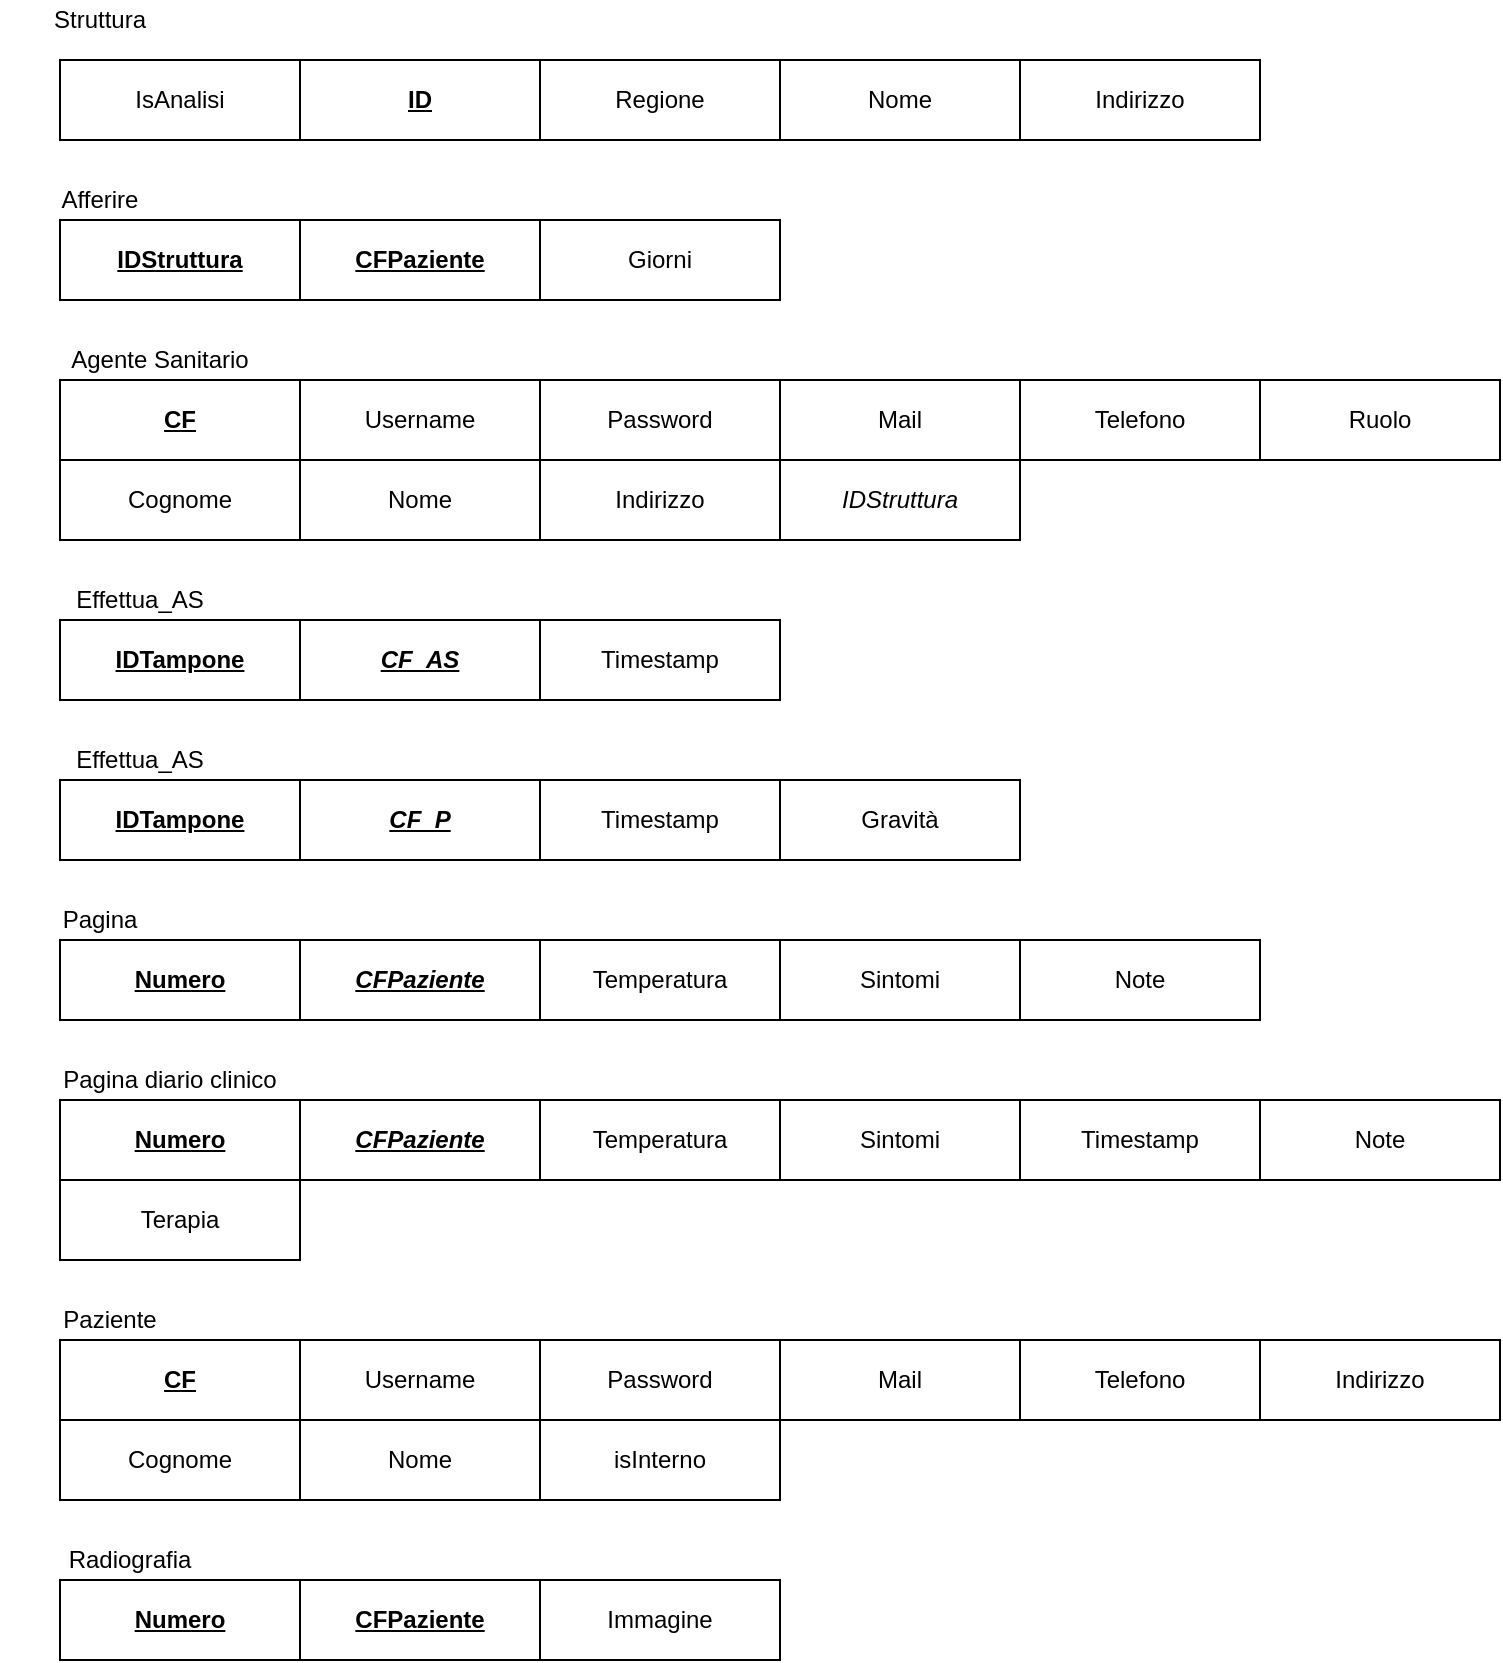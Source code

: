 <mxfile version="13.10.5" type="device"><diagram id="9l5Wf-ntUWQiSb1NTFej" name="Page-1"><mxGraphModel dx="1422" dy="1963" grid="1" gridSize="10" guides="1" tooltips="1" connect="1" arrows="1" fold="1" page="1" pageScale="1" pageWidth="827" pageHeight="1169" math="0" shadow="0"><root><mxCell id="0"/><mxCell id="1" parent="0"/><mxCell id="-tdi0TeKCk48PXQ5j8mr-1" value="Struttura" style="text;html=1;strokeColor=none;fillColor=none;align=center;verticalAlign=middle;whiteSpace=wrap;rounded=0;" vertex="1" parent="1"><mxGeometry x="40" y="-1150" width="40" height="20" as="geometry"/></mxCell><mxCell id="-tdi0TeKCk48PXQ5j8mr-2" value="IsAnalisi" style="rounded=0;whiteSpace=wrap;html=1;" vertex="1" parent="1"><mxGeometry x="40" y="-1120" width="120" height="40" as="geometry"/></mxCell><mxCell id="-tdi0TeKCk48PXQ5j8mr-4" value="&lt;u&gt;&lt;b&gt;ID&lt;/b&gt;&lt;/u&gt;" style="rounded=0;whiteSpace=wrap;html=1;" vertex="1" parent="1"><mxGeometry x="160" y="-1120" width="120" height="40" as="geometry"/></mxCell><mxCell id="-tdi0TeKCk48PXQ5j8mr-6" value="Regione" style="rounded=0;whiteSpace=wrap;html=1;" vertex="1" parent="1"><mxGeometry x="280" y="-1120" width="120" height="40" as="geometry"/></mxCell><mxCell id="-tdi0TeKCk48PXQ5j8mr-8" value="Nome" style="rounded=0;whiteSpace=wrap;html=1;" vertex="1" parent="1"><mxGeometry x="400" y="-1120" width="120" height="40" as="geometry"/></mxCell><mxCell id="-tdi0TeKCk48PXQ5j8mr-9" value="Indirizzo" style="rounded=0;whiteSpace=wrap;html=1;" vertex="1" parent="1"><mxGeometry x="520" y="-1120" width="120" height="40" as="geometry"/></mxCell><mxCell id="-tdi0TeKCk48PXQ5j8mr-10" value="Afferire" style="text;html=1;strokeColor=none;fillColor=none;align=center;verticalAlign=middle;whiteSpace=wrap;rounded=0;" vertex="1" parent="1"><mxGeometry x="40" y="-1060" width="40" height="20" as="geometry"/></mxCell><mxCell id="-tdi0TeKCk48PXQ5j8mr-11" value="&lt;b&gt;&lt;u&gt;IDStruttura&lt;/u&gt;&lt;/b&gt;" style="rounded=0;whiteSpace=wrap;html=1;" vertex="1" parent="1"><mxGeometry x="40" y="-1040" width="120" height="40" as="geometry"/></mxCell><mxCell id="-tdi0TeKCk48PXQ5j8mr-12" value="&lt;b&gt;&lt;u&gt;CFPaziente&lt;/u&gt;&lt;/b&gt;" style="rounded=0;whiteSpace=wrap;html=1;" vertex="1" parent="1"><mxGeometry x="160" y="-1040" width="120" height="40" as="geometry"/></mxCell><mxCell id="-tdi0TeKCk48PXQ5j8mr-13" value="Giorni" style="rounded=0;whiteSpace=wrap;html=1;" vertex="1" parent="1"><mxGeometry x="280" y="-1040" width="120" height="40" as="geometry"/></mxCell><mxCell id="-tdi0TeKCk48PXQ5j8mr-14" value="Agente Sanitario" style="text;html=1;strokeColor=none;fillColor=none;align=center;verticalAlign=middle;whiteSpace=wrap;rounded=0;" vertex="1" parent="1"><mxGeometry x="40" y="-980" width="100" height="20" as="geometry"/></mxCell><mxCell id="-tdi0TeKCk48PXQ5j8mr-15" value="&lt;b&gt;&lt;u&gt;CF&lt;/u&gt;&lt;/b&gt;" style="rounded=0;whiteSpace=wrap;html=1;" vertex="1" parent="1"><mxGeometry x="40" y="-960" width="120" height="40" as="geometry"/></mxCell><mxCell id="-tdi0TeKCk48PXQ5j8mr-16" value="Username" style="rounded=0;whiteSpace=wrap;html=1;" vertex="1" parent="1"><mxGeometry x="160" y="-960" width="120" height="40" as="geometry"/></mxCell><mxCell id="-tdi0TeKCk48PXQ5j8mr-17" value="Password" style="rounded=0;whiteSpace=wrap;html=1;" vertex="1" parent="1"><mxGeometry x="280" y="-960" width="120" height="40" as="geometry"/></mxCell><mxCell id="-tdi0TeKCk48PXQ5j8mr-18" value="Mail" style="rounded=0;whiteSpace=wrap;html=1;" vertex="1" parent="1"><mxGeometry x="400" y="-960" width="120" height="40" as="geometry"/></mxCell><mxCell id="-tdi0TeKCk48PXQ5j8mr-19" value="Telefono" style="rounded=0;whiteSpace=wrap;html=1;" vertex="1" parent="1"><mxGeometry x="520" y="-960" width="120" height="40" as="geometry"/></mxCell><mxCell id="-tdi0TeKCk48PXQ5j8mr-20" value="Ruolo" style="rounded=0;whiteSpace=wrap;html=1;" vertex="1" parent="1"><mxGeometry x="640" y="-960" width="120" height="40" as="geometry"/></mxCell><mxCell id="-tdi0TeKCk48PXQ5j8mr-21" value="Cognome" style="rounded=0;whiteSpace=wrap;html=1;" vertex="1" parent="1"><mxGeometry x="40" y="-920" width="120" height="40" as="geometry"/></mxCell><mxCell id="-tdi0TeKCk48PXQ5j8mr-22" value="Nome" style="rounded=0;whiteSpace=wrap;html=1;" vertex="1" parent="1"><mxGeometry x="160" y="-920" width="120" height="40" as="geometry"/></mxCell><mxCell id="-tdi0TeKCk48PXQ5j8mr-23" value="Indirizzo" style="rounded=0;whiteSpace=wrap;html=1;" vertex="1" parent="1"><mxGeometry x="280" y="-920" width="120" height="40" as="geometry"/></mxCell><mxCell id="-tdi0TeKCk48PXQ5j8mr-24" value="&lt;i&gt;IDStruttura&lt;/i&gt;" style="rounded=0;whiteSpace=wrap;html=1;" vertex="1" parent="1"><mxGeometry x="400" y="-920" width="120" height="40" as="geometry"/></mxCell><mxCell id="-tdi0TeKCk48PXQ5j8mr-25" value="Effettua_AS" style="text;html=1;strokeColor=none;fillColor=none;align=center;verticalAlign=middle;whiteSpace=wrap;rounded=0;" vertex="1" parent="1"><mxGeometry x="30" y="-860" width="100" height="20" as="geometry"/></mxCell><mxCell id="-tdi0TeKCk48PXQ5j8mr-26" value="&lt;b&gt;&lt;u&gt;IDTampone&lt;/u&gt;&lt;/b&gt;" style="rounded=0;whiteSpace=wrap;html=1;" vertex="1" parent="1"><mxGeometry x="40" y="-840" width="120" height="40" as="geometry"/></mxCell><mxCell id="-tdi0TeKCk48PXQ5j8mr-27" value="&lt;b&gt;&lt;i&gt;&lt;u&gt;CF_AS&lt;/u&gt;&lt;/i&gt;&lt;/b&gt;" style="rounded=0;whiteSpace=wrap;html=1;" vertex="1" parent="1"><mxGeometry x="160" y="-840" width="120" height="40" as="geometry"/></mxCell><mxCell id="-tdi0TeKCk48PXQ5j8mr-28" value="Timestamp" style="rounded=0;whiteSpace=wrap;html=1;" vertex="1" parent="1"><mxGeometry x="280" y="-840" width="120" height="40" as="geometry"/></mxCell><mxCell id="-tdi0TeKCk48PXQ5j8mr-31" value="Effettua_AS" style="text;html=1;strokeColor=none;fillColor=none;align=center;verticalAlign=middle;whiteSpace=wrap;rounded=0;" vertex="1" parent="1"><mxGeometry x="30" y="-780" width="100" height="20" as="geometry"/></mxCell><mxCell id="-tdi0TeKCk48PXQ5j8mr-32" value="&lt;b&gt;&lt;u&gt;IDTampone&lt;/u&gt;&lt;/b&gt;" style="rounded=0;whiteSpace=wrap;html=1;" vertex="1" parent="1"><mxGeometry x="40" y="-760" width="120" height="40" as="geometry"/></mxCell><mxCell id="-tdi0TeKCk48PXQ5j8mr-33" value="&lt;b&gt;&lt;i&gt;&lt;u&gt;CF_P&lt;/u&gt;&lt;/i&gt;&lt;/b&gt;" style="rounded=0;whiteSpace=wrap;html=1;" vertex="1" parent="1"><mxGeometry x="160" y="-760" width="120" height="40" as="geometry"/></mxCell><mxCell id="-tdi0TeKCk48PXQ5j8mr-34" value="Timestamp" style="rounded=0;whiteSpace=wrap;html=1;" vertex="1" parent="1"><mxGeometry x="280" y="-760" width="120" height="40" as="geometry"/></mxCell><mxCell id="-tdi0TeKCk48PXQ5j8mr-35" value="Gravità" style="rounded=0;whiteSpace=wrap;html=1;" vertex="1" parent="1"><mxGeometry x="400" y="-760" width="120" height="40" as="geometry"/></mxCell><mxCell id="-tdi0TeKCk48PXQ5j8mr-36" value="Pagina" style="text;html=1;strokeColor=none;fillColor=none;align=center;verticalAlign=middle;whiteSpace=wrap;rounded=0;" vertex="1" parent="1"><mxGeometry x="10" y="-700" width="100" height="20" as="geometry"/></mxCell><mxCell id="-tdi0TeKCk48PXQ5j8mr-37" value="&lt;b&gt;&lt;u&gt;Numero&lt;/u&gt;&lt;/b&gt;" style="rounded=0;whiteSpace=wrap;html=1;" vertex="1" parent="1"><mxGeometry x="40" y="-680" width="120" height="40" as="geometry"/></mxCell><mxCell id="-tdi0TeKCk48PXQ5j8mr-38" value="&lt;b&gt;&lt;i&gt;&lt;u&gt;CFPaziente&lt;/u&gt;&lt;/i&gt;&lt;/b&gt;" style="rounded=0;whiteSpace=wrap;html=1;" vertex="1" parent="1"><mxGeometry x="160" y="-680" width="120" height="40" as="geometry"/></mxCell><mxCell id="-tdi0TeKCk48PXQ5j8mr-39" value="Temperatura" style="rounded=0;whiteSpace=wrap;html=1;" vertex="1" parent="1"><mxGeometry x="280" y="-680" width="120" height="40" as="geometry"/></mxCell><mxCell id="-tdi0TeKCk48PXQ5j8mr-40" value="Sintomi" style="rounded=0;whiteSpace=wrap;html=1;" vertex="1" parent="1"><mxGeometry x="400" y="-680" width="120" height="40" as="geometry"/></mxCell><mxCell id="-tdi0TeKCk48PXQ5j8mr-41" value="Note" style="rounded=0;whiteSpace=wrap;html=1;" vertex="1" parent="1"><mxGeometry x="520" y="-680" width="120" height="40" as="geometry"/></mxCell><mxCell id="-tdi0TeKCk48PXQ5j8mr-44" value="&lt;b&gt;&lt;u&gt;Numero&lt;/u&gt;&lt;/b&gt;" style="rounded=0;whiteSpace=wrap;html=1;" vertex="1" parent="1"><mxGeometry x="40" y="-600" width="120" height="40" as="geometry"/></mxCell><mxCell id="-tdi0TeKCk48PXQ5j8mr-45" value="&lt;b&gt;&lt;i&gt;&lt;u&gt;CFPaziente&lt;/u&gt;&lt;/i&gt;&lt;/b&gt;" style="rounded=0;whiteSpace=wrap;html=1;" vertex="1" parent="1"><mxGeometry x="160" y="-600" width="120" height="40" as="geometry"/></mxCell><mxCell id="-tdi0TeKCk48PXQ5j8mr-46" value="Temperatura" style="rounded=0;whiteSpace=wrap;html=1;" vertex="1" parent="1"><mxGeometry x="280" y="-600" width="120" height="40" as="geometry"/></mxCell><mxCell id="-tdi0TeKCk48PXQ5j8mr-47" value="Sintomi" style="rounded=0;whiteSpace=wrap;html=1;" vertex="1" parent="1"><mxGeometry x="400" y="-600" width="120" height="40" as="geometry"/></mxCell><mxCell id="-tdi0TeKCk48PXQ5j8mr-48" value="Timestamp" style="rounded=0;whiteSpace=wrap;html=1;" vertex="1" parent="1"><mxGeometry x="520" y="-600" width="120" height="40" as="geometry"/></mxCell><mxCell id="-tdi0TeKCk48PXQ5j8mr-49" value="Pagina diario clinico" style="text;html=1;strokeColor=none;fillColor=none;align=center;verticalAlign=middle;whiteSpace=wrap;rounded=0;" vertex="1" parent="1"><mxGeometry x="30" y="-620" width="130" height="20" as="geometry"/></mxCell><mxCell id="-tdi0TeKCk48PXQ5j8mr-50" value="Note" style="rounded=0;whiteSpace=wrap;html=1;" vertex="1" parent="1"><mxGeometry x="640" y="-600" width="120" height="40" as="geometry"/></mxCell><mxCell id="-tdi0TeKCk48PXQ5j8mr-51" value="Terapia" style="rounded=0;whiteSpace=wrap;html=1;" vertex="1" parent="1"><mxGeometry x="40" y="-560" width="120" height="40" as="geometry"/></mxCell><mxCell id="-tdi0TeKCk48PXQ5j8mr-52" value="Paziente" style="text;html=1;strokeColor=none;fillColor=none;align=center;verticalAlign=middle;whiteSpace=wrap;rounded=0;" vertex="1" parent="1"><mxGeometry x="30" y="-500" width="70" height="20" as="geometry"/></mxCell><mxCell id="-tdi0TeKCk48PXQ5j8mr-53" value="&lt;b&gt;&lt;u&gt;CF&lt;/u&gt;&lt;/b&gt;" style="rounded=0;whiteSpace=wrap;html=1;" vertex="1" parent="1"><mxGeometry x="40" y="-480" width="120" height="40" as="geometry"/></mxCell><mxCell id="-tdi0TeKCk48PXQ5j8mr-54" value="Username" style="rounded=0;whiteSpace=wrap;html=1;" vertex="1" parent="1"><mxGeometry x="160" y="-480" width="120" height="40" as="geometry"/></mxCell><mxCell id="-tdi0TeKCk48PXQ5j8mr-55" value="Password" style="rounded=0;whiteSpace=wrap;html=1;" vertex="1" parent="1"><mxGeometry x="280" y="-480" width="120" height="40" as="geometry"/></mxCell><mxCell id="-tdi0TeKCk48PXQ5j8mr-56" value="Mail" style="rounded=0;whiteSpace=wrap;html=1;" vertex="1" parent="1"><mxGeometry x="400" y="-480" width="120" height="40" as="geometry"/></mxCell><mxCell id="-tdi0TeKCk48PXQ5j8mr-57" value="Telefono" style="rounded=0;whiteSpace=wrap;html=1;" vertex="1" parent="1"><mxGeometry x="520" y="-480" width="120" height="40" as="geometry"/></mxCell><mxCell id="-tdi0TeKCk48PXQ5j8mr-58" value="Cognome" style="rounded=0;whiteSpace=wrap;html=1;" vertex="1" parent="1"><mxGeometry x="40" y="-440" width="120" height="40" as="geometry"/></mxCell><mxCell id="-tdi0TeKCk48PXQ5j8mr-59" value="Nome" style="rounded=0;whiteSpace=wrap;html=1;" vertex="1" parent="1"><mxGeometry x="160" y="-440" width="120" height="40" as="geometry"/></mxCell><mxCell id="-tdi0TeKCk48PXQ5j8mr-60" value="Indirizzo" style="rounded=0;whiteSpace=wrap;html=1;" vertex="1" parent="1"><mxGeometry x="640" y="-480" width="120" height="40" as="geometry"/></mxCell><mxCell id="-tdi0TeKCk48PXQ5j8mr-61" value="isInterno" style="rounded=0;whiteSpace=wrap;html=1;" vertex="1" parent="1"><mxGeometry x="280" y="-440" width="120" height="40" as="geometry"/></mxCell><mxCell id="-tdi0TeKCk48PXQ5j8mr-62" value="Radiografia" style="text;html=1;strokeColor=none;fillColor=none;align=center;verticalAlign=middle;whiteSpace=wrap;rounded=0;" vertex="1" parent="1"><mxGeometry x="40" y="-380" width="70" height="20" as="geometry"/></mxCell><mxCell id="-tdi0TeKCk48PXQ5j8mr-63" value="&lt;b&gt;&lt;u&gt;Numero&lt;/u&gt;&lt;/b&gt;" style="rounded=0;whiteSpace=wrap;html=1;" vertex="1" parent="1"><mxGeometry x="40" y="-360" width="120" height="40" as="geometry"/></mxCell><mxCell id="-tdi0TeKCk48PXQ5j8mr-64" value="&lt;b&gt;&lt;u&gt;CFPaziente&lt;/u&gt;&lt;/b&gt;" style="rounded=0;whiteSpace=wrap;html=1;" vertex="1" parent="1"><mxGeometry x="160" y="-360" width="120" height="40" as="geometry"/></mxCell><mxCell id="-tdi0TeKCk48PXQ5j8mr-65" value="Immagine" style="rounded=0;whiteSpace=wrap;html=1;" vertex="1" parent="1"><mxGeometry x="280" y="-360" width="120" height="40" as="geometry"/></mxCell></root></mxGraphModel></diagram></mxfile>